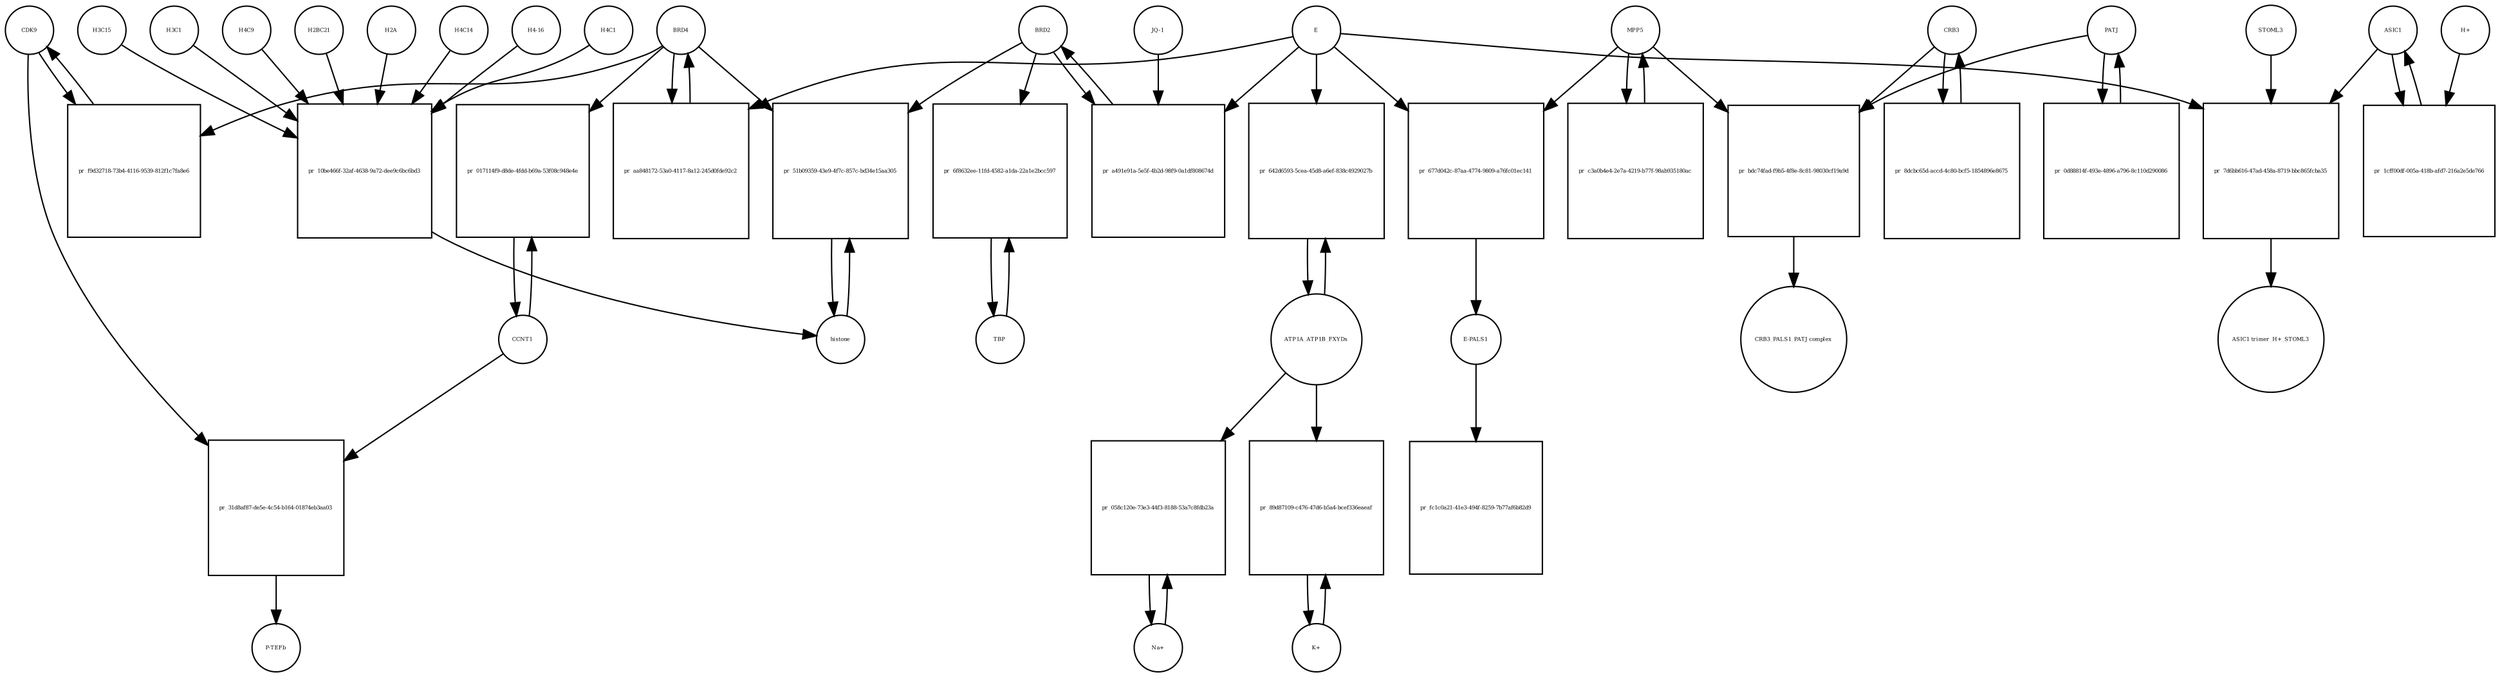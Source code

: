 strict digraph  {
CDK9 [annotation="", bipartite=0, cls=macromolecule, fontsize=4, label=CDK9, shape=circle];
"pr_f9d32718-73b4-4116-9539-812f1c7fa8e6" [annotation="", bipartite=1, cls=process, fontsize=4, label="pr_f9d32718-73b4-4116-9539-812f1c7fa8e6", shape=square];
BRD4 [annotation="", bipartite=0, cls=macromolecule, fontsize=4, label=BRD4, shape=circle];
CCNT1 [annotation="", bipartite=0, cls=macromolecule, fontsize=4, label=CCNT1, shape=circle];
"pr_017114f9-d8de-4fdd-b69a-53f08c948e4e" [annotation="", bipartite=1, cls=process, fontsize=4, label="pr_017114f9-d8de-4fdd-b69a-53f08c948e4e", shape=square];
histone [annotation="", bipartite=0, cls=complex, fontsize=4, label=histone, shape=circle];
"pr_51b09359-43e9-4f7c-857c-bd34e15aa305" [annotation="", bipartite=1, cls=process, fontsize=4, label="pr_51b09359-43e9-4f7c-857c-bd34e15aa305", shape=square];
BRD2 [annotation="", bipartite=0, cls=macromolecule, fontsize=4, label=BRD2, shape=circle];
"pr_aa848172-53a0-4117-8a12-245d0fde92c2" [annotation="", bipartite=1, cls=process, fontsize=4, label="pr_aa848172-53a0-4117-8a12-245d0fde92c2", shape=square];
E [annotation=urn_miriam_ncbiprotein_BCD58755, bipartite=0, cls=macromolecule, fontsize=4, label=E, shape=circle];
H4C14 [annotation="", bipartite=0, cls=macromolecule, fontsize=4, label=H4C14, shape=circle];
"pr_10be466f-32af-4638-9a72-dee9c6bc6bd3" [annotation="", bipartite=1, cls=process, fontsize=4, label="pr_10be466f-32af-4638-9a72-dee9c6bc6bd3", shape=square];
"H4-16" [annotation="", bipartite=0, cls=macromolecule, fontsize=4, label="H4-16", shape=circle];
H4C1 [annotation="", bipartite=0, cls=macromolecule, fontsize=4, label=H4C1, shape=circle];
H3C15 [annotation="", bipartite=0, cls=macromolecule, fontsize=4, label=H3C15, shape=circle];
H3C1 [annotation="", bipartite=0, cls=macromolecule, fontsize=4, label=H3C1, shape=circle];
H4C9 [annotation="", bipartite=0, cls=macromolecule, fontsize=4, label=H4C9, shape=circle];
H2BC21 [annotation="", bipartite=0, cls=macromolecule, fontsize=4, label=H2BC21, shape=circle];
H2A [annotation=urn_miriam_interpro_IPR002119, bipartite=0, cls=macromolecule, fontsize=4, label=H2A, shape=circle];
"pr_a491e91a-5e5f-4b2d-98f9-0a1df808674d" [annotation="", bipartite=1, cls=process, fontsize=4, label="pr_a491e91a-5e5f-4b2d-98f9-0a1df808674d", shape=square];
"JQ-1" [annotation="urn_miriam_pubchem.compound_46907787", bipartite=0, cls="simple chemical", fontsize=4, label="JQ-1", shape=circle];
TBP [annotation="", bipartite=0, cls=macromolecule, fontsize=4, label=TBP, shape=circle];
"pr_6f8632ee-11fd-4582-a1da-22a1e2bcc597" [annotation="", bipartite=1, cls=process, fontsize=4, label="pr_6f8632ee-11fd-4582-a1da-22a1e2bcc597", shape=square];
"pr_677d042c-87aa-4774-9809-a76fc01ec141" [annotation="", bipartite=1, cls=process, fontsize=4, label="pr_677d042c-87aa-4774-9809-a76fc01ec141", shape=square];
MPP5 [annotation="", bipartite=0, cls=macromolecule, fontsize=4, label=MPP5, shape=circle];
"E-PALS1" [annotation="", bipartite=0, cls=complex, fontsize=4, label="E-PALS1", shape=circle];
"pr_fc1c0a21-41e3-494f-8259-7b77af6b82d9" [annotation="", bipartite=1, cls=process, fontsize=4, label="pr_fc1c0a21-41e3-494f-8259-7b77af6b82d9", shape=square];
"pr_c3a0b4e4-2e7a-4219-b77f-98ab935180ac" [annotation="", bipartite=1, cls=process, fontsize=4, label="pr_c3a0b4e4-2e7a-4219-b77f-98ab935180ac", shape=square];
CRB3 [annotation="", bipartite=0, cls=macromolecule, fontsize=4, label=CRB3, shape=circle];
"pr_8dcbc65d-accd-4c80-bcf5-1854896e8675" [annotation="", bipartite=1, cls=process, fontsize=4, label="pr_8dcbc65d-accd-4c80-bcf5-1854896e8675", shape=square];
PATJ [annotation="", bipartite=0, cls=macromolecule, fontsize=4, label=PATJ, shape=circle];
"pr_0d88814f-493e-4896-a796-8c110d290086" [annotation="", bipartite=1, cls=process, fontsize=4, label="pr_0d88814f-493e-4896-a796-8c110d290086", shape=square];
ATP1A_ATP1B_FXYDs [annotation="", bipartite=0, cls=complex, fontsize=4, label=ATP1A_ATP1B_FXYDs, shape=circle];
"pr_642d6593-5cea-45d8-a6ef-838c4929027b" [annotation="", bipartite=1, cls=process, fontsize=4, label="pr_642d6593-5cea-45d8-a6ef-838c4929027b", shape=square];
ASIC1 [annotation="", bipartite=0, cls="macromolecule multimer", fontsize=4, label=ASIC1, shape=circle];
"pr_1cff00df-005a-418b-afd7-216a2e5de766" [annotation="", bipartite=1, cls=process, fontsize=4, label="pr_1cff00df-005a-418b-afd7-216a2e5de766", shape=square];
"H+" [annotation="", bipartite=0, cls="simple chemical", fontsize=4, label="H+", shape=circle];
"pr_7d6bb616-47ad-458a-8719-bbc865fcba35" [annotation="", bipartite=1, cls=process, fontsize=4, label="pr_7d6bb616-47ad-458a-8719-bbc865fcba35", shape=square];
STOML3 [annotation="", bipartite=0, cls=macromolecule, fontsize=4, label=STOML3, shape=circle];
"ASIC1 trimer_H+_STOML3" [annotation="", bipartite=0, cls=complex, fontsize=4, label="ASIC1 trimer_H+_STOML3", shape=circle];
"K+" [annotation="", bipartite=0, cls="simple chemical", fontsize=4, label="K+", shape=circle];
"pr_89d87109-c476-47d6-b5a4-bcef336eaeaf" [annotation="", bipartite=1, cls=process, fontsize=4, label="pr_89d87109-c476-47d6-b5a4-bcef336eaeaf", shape=square];
"Na+" [annotation="", bipartite=0, cls="simple chemical", fontsize=4, label="Na+", shape=circle];
"pr_058c120e-73e3-44f3-8188-53a7c8fdb23a" [annotation="", bipartite=1, cls=process, fontsize=4, label="pr_058c120e-73e3-44f3-8188-53a7c8fdb23a", shape=square];
"pr_31d8af87-de5e-4c54-b164-01874eb3aa03" [annotation="", bipartite=1, cls=process, fontsize=4, label="pr_31d8af87-de5e-4c54-b164-01874eb3aa03", shape=square];
"P-TEFb" [annotation="", bipartite=0, cls=complex, fontsize=4, label="P-TEFb", shape=circle];
"pr_bdc74fad-f9b5-4f8e-8c81-98030cf19a9d" [annotation="", bipartite=1, cls=process, fontsize=4, label="pr_bdc74fad-f9b5-4f8e-8c81-98030cf19a9d", shape=square];
"CRB3_PALS1_PATJ complex" [annotation="", bipartite=0, cls=complex, fontsize=4, label="CRB3_PALS1_PATJ complex", shape=circle];
CDK9 -> "pr_f9d32718-73b4-4116-9539-812f1c7fa8e6"  [annotation="", interaction_type=consumption];
CDK9 -> "pr_31d8af87-de5e-4c54-b164-01874eb3aa03"  [annotation="", interaction_type=consumption];
"pr_f9d32718-73b4-4116-9539-812f1c7fa8e6" -> CDK9  [annotation="", interaction_type=production];
BRD4 -> "pr_f9d32718-73b4-4116-9539-812f1c7fa8e6"  [annotation="urn_miriam_doi_10.18632%2Foncotarget.18583|urn_miriam_doi_10.1016%2Fj.molcel.2005.06.027", interaction_type=catalysis];
BRD4 -> "pr_017114f9-d8de-4fdd-b69a-53f08c948e4e"  [annotation="urn_miriam_doi_10.1016%2Fj.molcel.2005.06.027", interaction_type=catalysis];
BRD4 -> "pr_51b09359-43e9-4f7c-857c-bd34e15aa305"  [annotation="urn_miriam_doi_10.1038%2Fnsmb.3228.|urn_miriam_doi_10.1016%2Fj.molcel.2008.01.018", interaction_type=catalysis];
BRD4 -> "pr_aa848172-53a0-4117-8a12-245d0fde92c2"  [annotation="", interaction_type=consumption];
CCNT1 -> "pr_017114f9-d8de-4fdd-b69a-53f08c948e4e"  [annotation="", interaction_type=consumption];
CCNT1 -> "pr_31d8af87-de5e-4c54-b164-01874eb3aa03"  [annotation="", interaction_type=consumption];
"pr_017114f9-d8de-4fdd-b69a-53f08c948e4e" -> CCNT1  [annotation="", interaction_type=production];
histone -> "pr_51b09359-43e9-4f7c-857c-bd34e15aa305"  [annotation="", interaction_type=consumption];
"pr_51b09359-43e9-4f7c-857c-bd34e15aa305" -> histone  [annotation="", interaction_type=production];
BRD2 -> "pr_51b09359-43e9-4f7c-857c-bd34e15aa305"  [annotation="urn_miriam_doi_10.1038%2Fnsmb.3228.|urn_miriam_doi_10.1016%2Fj.molcel.2008.01.018", interaction_type=catalysis];
BRD2 -> "pr_a491e91a-5e5f-4b2d-98f9-0a1df808674d"  [annotation="", interaction_type=consumption];
BRD2 -> "pr_6f8632ee-11fd-4582-a1da-22a1e2bcc597"  [annotation="urn_miriam_doi_10.1007%2Fs11010-006-9223-6", interaction_type=catalysis];
"pr_aa848172-53a0-4117-8a12-245d0fde92c2" -> BRD4  [annotation="", interaction_type=production];
E -> "pr_aa848172-53a0-4117-8a12-245d0fde92c2"  [annotation="urn_miriam_doi_10.1038%2Fs41586-020-2286-9", interaction_type=inhibition];
E -> "pr_a491e91a-5e5f-4b2d-98f9-0a1df808674d"  [annotation="urn_miriam_doi_10.1038%2Fs41586-020-2286-9|urn_miriam_doi_10.1080%2F15592294.2018.1469891", interaction_type=inhibition];
E -> "pr_677d042c-87aa-4774-9809-a76fc01ec141"  [annotation="", interaction_type=consumption];
E -> "pr_642d6593-5cea-45d8-a6ef-838c4929027b"  [annotation=urn_miriam_pubmed_21524776, interaction_type=inhibition];
E -> "pr_7d6bb616-47ad-458a-8719-bbc865fcba35"  [annotation=urn_miriam_pubmed_21524776, interaction_type=inhibition];
H4C14 -> "pr_10be466f-32af-4638-9a72-dee9c6bc6bd3"  [annotation="", interaction_type=consumption];
"pr_10be466f-32af-4638-9a72-dee9c6bc6bd3" -> histone  [annotation="", interaction_type=production];
"H4-16" -> "pr_10be466f-32af-4638-9a72-dee9c6bc6bd3"  [annotation="", interaction_type=consumption];
H4C1 -> "pr_10be466f-32af-4638-9a72-dee9c6bc6bd3"  [annotation="", interaction_type=consumption];
H3C15 -> "pr_10be466f-32af-4638-9a72-dee9c6bc6bd3"  [annotation="", interaction_type=consumption];
H3C1 -> "pr_10be466f-32af-4638-9a72-dee9c6bc6bd3"  [annotation="", interaction_type=consumption];
H4C9 -> "pr_10be466f-32af-4638-9a72-dee9c6bc6bd3"  [annotation="", interaction_type=consumption];
H2BC21 -> "pr_10be466f-32af-4638-9a72-dee9c6bc6bd3"  [annotation="", interaction_type=consumption];
H2A -> "pr_10be466f-32af-4638-9a72-dee9c6bc6bd3"  [annotation="", interaction_type=consumption];
"pr_a491e91a-5e5f-4b2d-98f9-0a1df808674d" -> BRD2  [annotation="", interaction_type=production];
"JQ-1" -> "pr_a491e91a-5e5f-4b2d-98f9-0a1df808674d"  [annotation="urn_miriam_doi_10.1038%2Fs41586-020-2286-9|urn_miriam_doi_10.1080%2F15592294.2018.1469891", interaction_type=inhibition];
TBP -> "pr_6f8632ee-11fd-4582-a1da-22a1e2bcc597"  [annotation="", interaction_type=consumption];
"pr_6f8632ee-11fd-4582-a1da-22a1e2bcc597" -> TBP  [annotation="", interaction_type=production];
"pr_677d042c-87aa-4774-9809-a76fc01ec141" -> "E-PALS1"  [annotation="", interaction_type=production];
MPP5 -> "pr_677d042c-87aa-4774-9809-a76fc01ec141"  [annotation="", interaction_type=consumption];
MPP5 -> "pr_c3a0b4e4-2e7a-4219-b77f-98ab935180ac"  [annotation="", interaction_type=consumption];
MPP5 -> "pr_bdc74fad-f9b5-4f8e-8c81-98030cf19a9d"  [annotation="", interaction_type=consumption];
"E-PALS1" -> "pr_fc1c0a21-41e3-494f-8259-7b77af6b82d9"  [annotation="", interaction_type=consumption];
"pr_c3a0b4e4-2e7a-4219-b77f-98ab935180ac" -> MPP5  [annotation="", interaction_type=production];
CRB3 -> "pr_8dcbc65d-accd-4c80-bcf5-1854896e8675"  [annotation="", interaction_type=consumption];
CRB3 -> "pr_bdc74fad-f9b5-4f8e-8c81-98030cf19a9d"  [annotation="", interaction_type=consumption];
"pr_8dcbc65d-accd-4c80-bcf5-1854896e8675" -> CRB3  [annotation="", interaction_type=production];
PATJ -> "pr_0d88814f-493e-4896-a796-8c110d290086"  [annotation="", interaction_type=consumption];
PATJ -> "pr_bdc74fad-f9b5-4f8e-8c81-98030cf19a9d"  [annotation="", interaction_type=consumption];
"pr_0d88814f-493e-4896-a796-8c110d290086" -> PATJ  [annotation="", interaction_type=production];
ATP1A_ATP1B_FXYDs -> "pr_642d6593-5cea-45d8-a6ef-838c4929027b"  [annotation="", interaction_type=consumption];
ATP1A_ATP1B_FXYDs -> "pr_89d87109-c476-47d6-b5a4-bcef336eaeaf"  [annotation=urn_miriam_pubmed_21524776, interaction_type="necessary stimulation"];
ATP1A_ATP1B_FXYDs -> "pr_058c120e-73e3-44f3-8188-53a7c8fdb23a"  [annotation=urn_miriam_pubmed_21524776, interaction_type="necessary stimulation"];
"pr_642d6593-5cea-45d8-a6ef-838c4929027b" -> ATP1A_ATP1B_FXYDs  [annotation="", interaction_type=production];
ASIC1 -> "pr_1cff00df-005a-418b-afd7-216a2e5de766"  [annotation="", interaction_type=consumption];
ASIC1 -> "pr_7d6bb616-47ad-458a-8719-bbc865fcba35"  [annotation="", interaction_type=consumption];
"pr_1cff00df-005a-418b-afd7-216a2e5de766" -> ASIC1  [annotation="", interaction_type=production];
"H+" -> "pr_1cff00df-005a-418b-afd7-216a2e5de766"  [annotation="", interaction_type=consumption];
"pr_7d6bb616-47ad-458a-8719-bbc865fcba35" -> "ASIC1 trimer_H+_STOML3"  [annotation="", interaction_type=production];
STOML3 -> "pr_7d6bb616-47ad-458a-8719-bbc865fcba35"  [annotation="", interaction_type=consumption];
"K+" -> "pr_89d87109-c476-47d6-b5a4-bcef336eaeaf"  [annotation="", interaction_type=consumption];
"pr_89d87109-c476-47d6-b5a4-bcef336eaeaf" -> "K+"  [annotation="", interaction_type=production];
"Na+" -> "pr_058c120e-73e3-44f3-8188-53a7c8fdb23a"  [annotation="", interaction_type=consumption];
"pr_058c120e-73e3-44f3-8188-53a7c8fdb23a" -> "Na+"  [annotation="", interaction_type=production];
"pr_31d8af87-de5e-4c54-b164-01874eb3aa03" -> "P-TEFb"  [annotation="", interaction_type=production];
"pr_bdc74fad-f9b5-4f8e-8c81-98030cf19a9d" -> "CRB3_PALS1_PATJ complex"  [annotation="", interaction_type=production];
}
